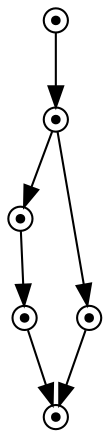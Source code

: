 digraph G {
Player1X1XGround0X1XSausage10X1XSausage00X1XIsland0X1X		[ label="" shape=point peripheries=2 ];
Player1X1XGround0X1XSausage11X2XSausage00X1XIsland0X1X		[ label="" shape=point peripheries=2 ];
Player1X1XGround0X1XSausage11X2XSausage01X0XIsland0X1X		[ label="" shape=point peripheries=2 ];
Player1X1XGround0X1XSausage11X2XSausage00X1XIsland2X1X		[ label="" shape=point peripheries=2 ];
Player1X1XGround0X1XSausage11X2XSausage01X0XIsland2X1X		[ label="" shape=point peripheries=2 ];
Player1X1XGround0X1XSausage11X2XSausage02X2XIsland2X1X		[ label="" shape=point peripheries=2 ];
	"Player1X1XGround0X1XSausage10X1XSausage00X1XIsland0X1X" -> "Player1X1XGround0X1XSausage11X2XSausage00X1XIsland0X1X";
	"Player1X1XGround0X1XSausage11X2XSausage00X1XIsland0X1X" -> "Player1X1XGround0X1XSausage11X2XSausage01X0XIsland0X1X";
	"Player1X1XGround0X1XSausage11X2XSausage00X1XIsland0X1X" -> "Player1X1XGround0X1XSausage11X2XSausage00X1XIsland2X1X";
	"Player1X1XGround0X1XSausage11X2XSausage01X0XIsland0X1X" -> "Player1X1XGround0X1XSausage11X2XSausage01X0XIsland2X1X";
	"Player1X1XGround0X1XSausage11X2XSausage00X1XIsland2X1X" -> "Player1X1XGround0X1XSausage11X2XSausage02X2XIsland2X1X";
	"Player1X1XGround0X1XSausage11X2XSausage01X0XIsland2X1X" -> "Player1X1XGround0X1XSausage11X2XSausage02X2XIsland2X1X";
}